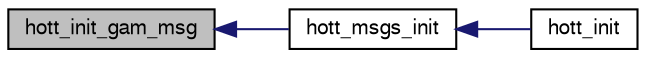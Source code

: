 digraph "hott_init_gam_msg"
{
  edge [fontname="FreeSans",fontsize="10",labelfontname="FreeSans",labelfontsize="10"];
  node [fontname="FreeSans",fontsize="10",shape=record];
  rankdir="LR";
  Node1 [label="hott_init_gam_msg",height=0.2,width=0.4,color="black", fillcolor="grey75", style="filled", fontcolor="black"];
  Node1 -> Node2 [dir="back",color="midnightblue",fontsize="10",style="solid",fontname="FreeSans"];
  Node2 [label="hott_msgs_init",height=0.2,width=0.4,color="black", fillcolor="white", style="filled",URL="$hott_2hott_8c.html#a9419bb50d38f5b7688a31fa4fecbc6c4",tooltip="Initializes a HoTT GPS message (Receiver answer type !Not Smartbox) "];
  Node2 -> Node3 [dir="back",color="midnightblue",fontsize="10",style="solid",fontname="FreeSans"];
  Node3 [label="hott_init",height=0.2,width=0.4,color="black", fillcolor="white", style="filled",URL="$hott_2hott_8h.html#aa23359b9d4e0090865e441c10a3b2ed7"];
}
